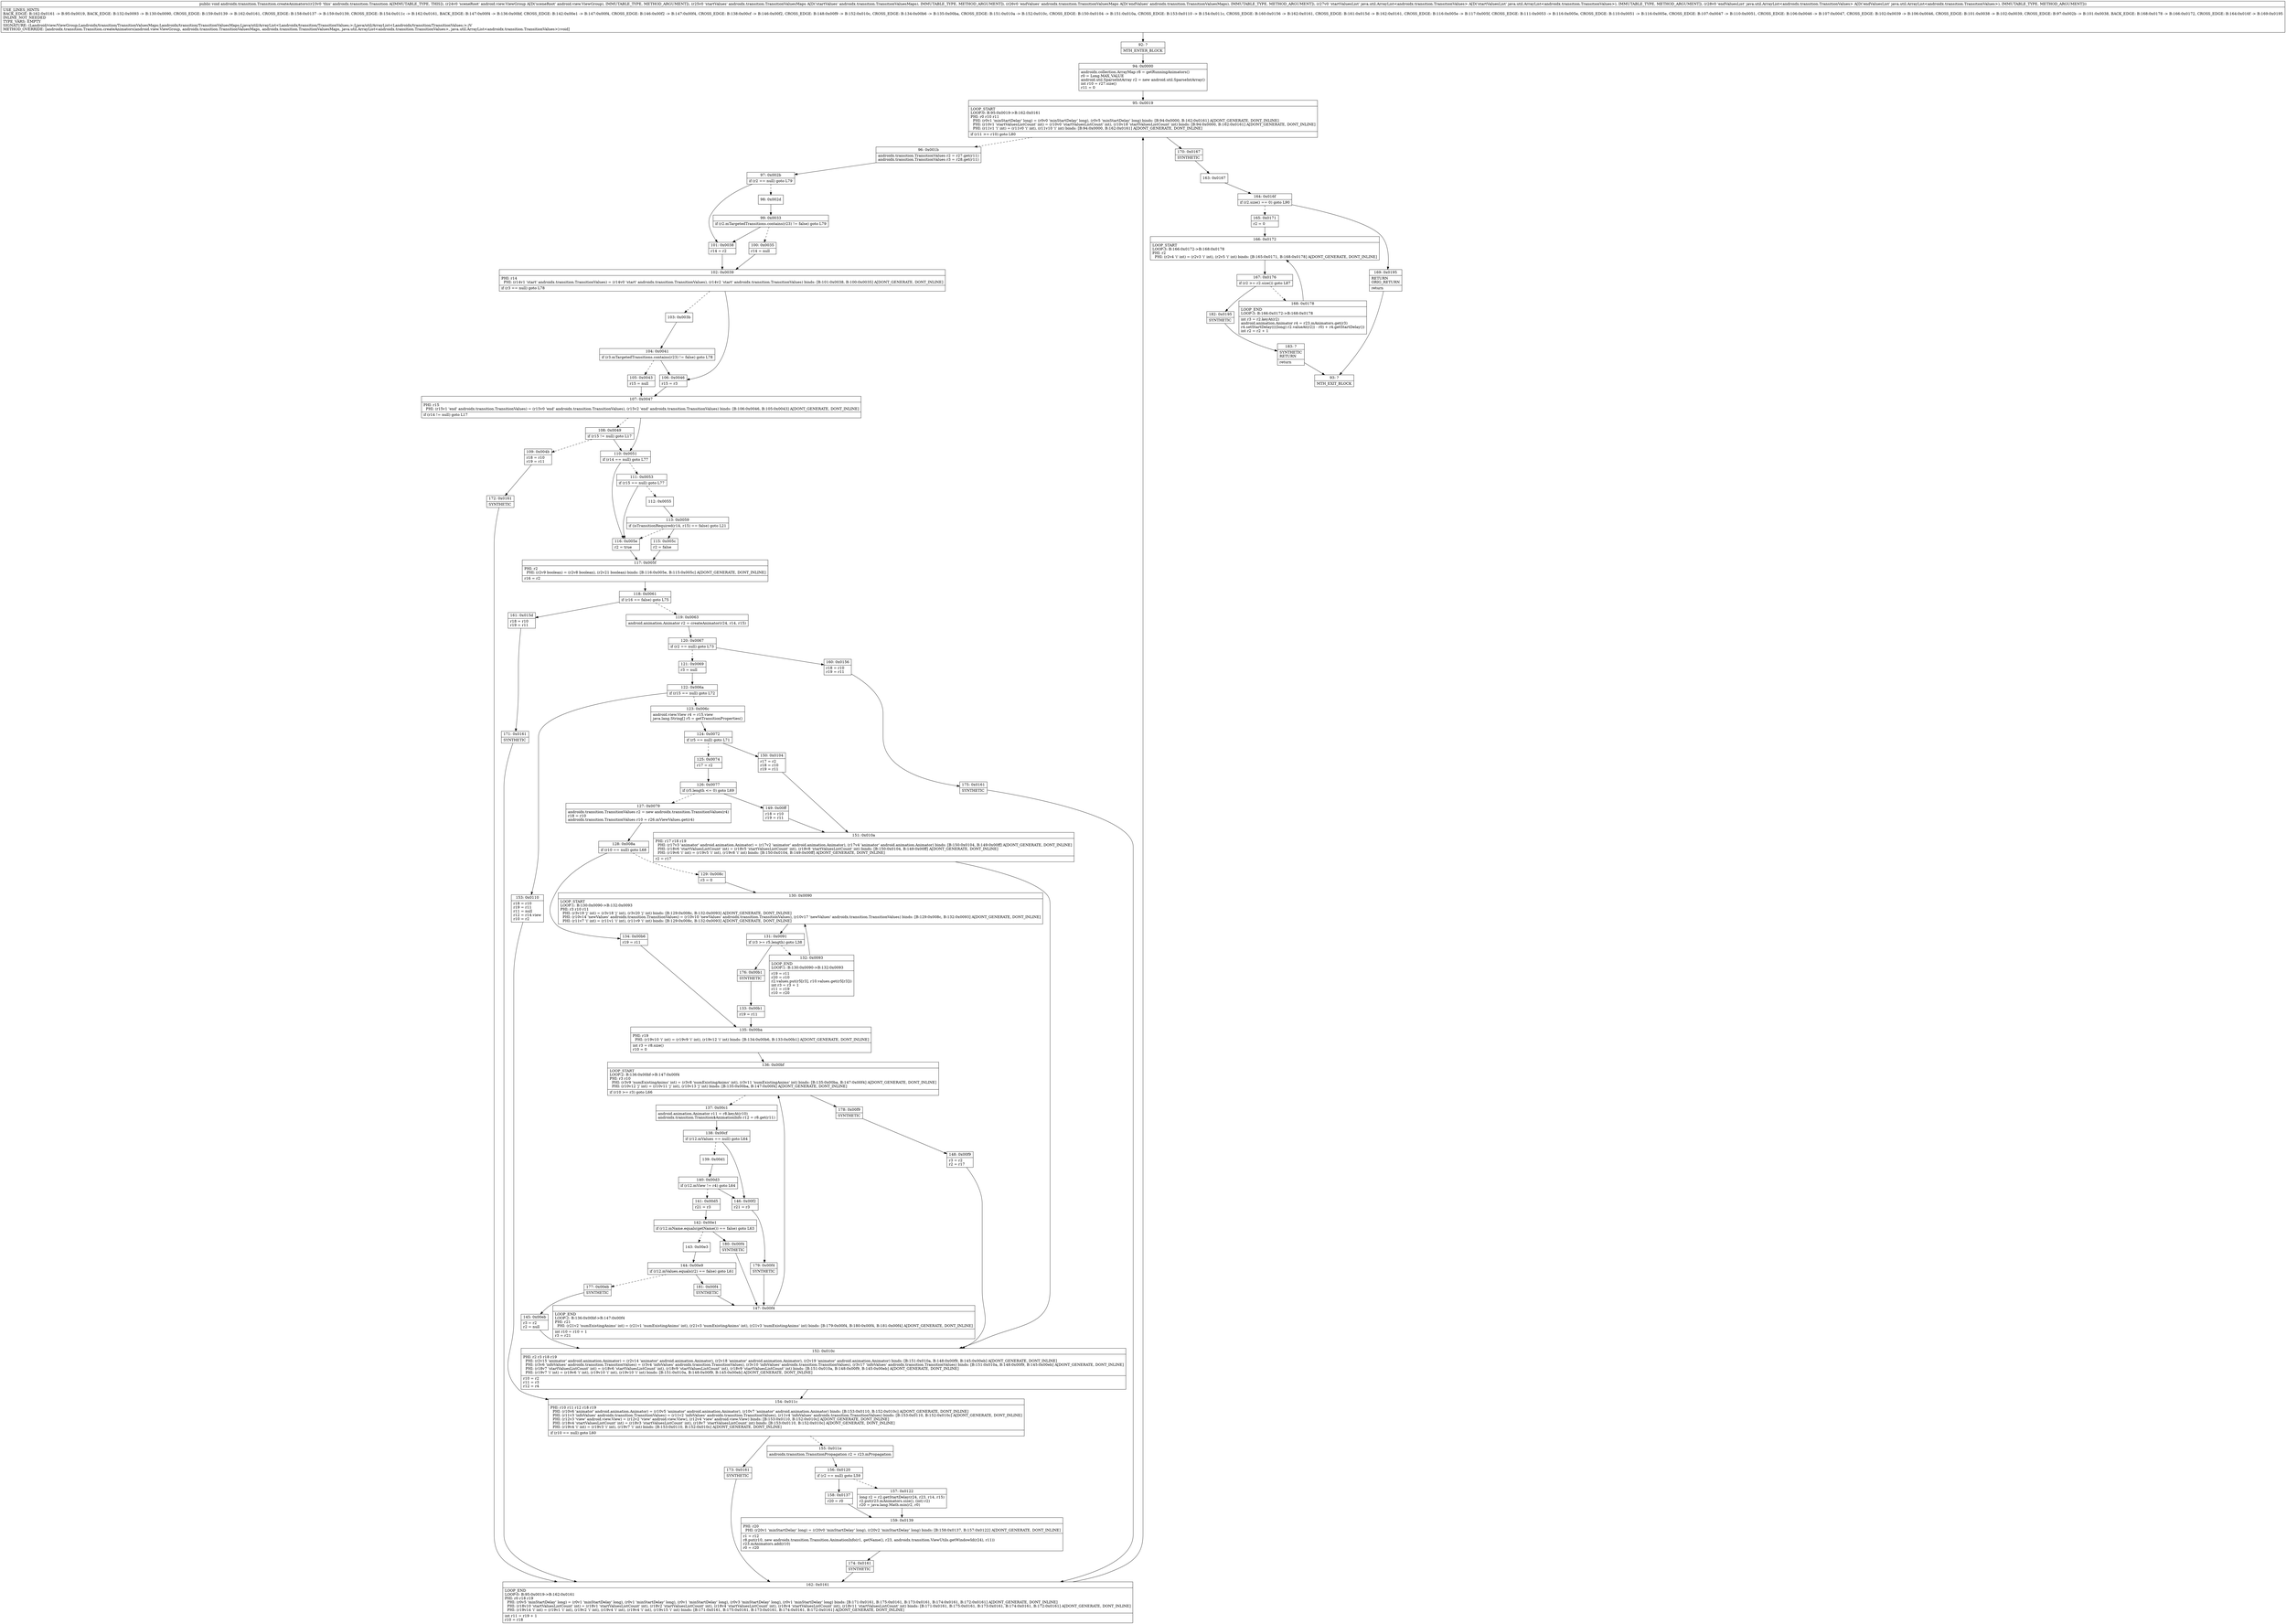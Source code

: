 digraph "CFG forandroidx.transition.Transition.createAnimators(Landroid\/view\/ViewGroup;Landroidx\/transition\/TransitionValuesMaps;Landroidx\/transition\/TransitionValuesMaps;Ljava\/util\/ArrayList;Ljava\/util\/ArrayList;)V" {
Node_92 [shape=record,label="{92\:\ ?|MTH_ENTER_BLOCK\l}"];
Node_94 [shape=record,label="{94\:\ 0x0000|androidx.collection.ArrayMap r8 = getRunningAnimators()\lr0 = Long.MAX_VALUE\landroid.util.SparseIntArray r2 = new android.util.SparseIntArray()\lint r10 = r27.size()\lr11 = 0\l}"];
Node_95 [shape=record,label="{95\:\ 0x0019|LOOP_START\lLOOP:0: B:95:0x0019\-\>B:162:0x0161\lPHI: r0 r10 r11 \l  PHI: (r0v1 'minStartDelay' long) = (r0v0 'minStartDelay' long), (r0v5 'minStartDelay' long) binds: [B:94:0x0000, B:162:0x0161] A[DONT_GENERATE, DONT_INLINE]\l  PHI: (r10v1 'startValuesListCount' int) = (r10v0 'startValuesListCount' int), (r10v18 'startValuesListCount' int) binds: [B:94:0x0000, B:162:0x0161] A[DONT_GENERATE, DONT_INLINE]\l  PHI: (r11v1 'i' int) = (r11v0 'i' int), (r11v10 'i' int) binds: [B:94:0x0000, B:162:0x0161] A[DONT_GENERATE, DONT_INLINE]\l|if (r11 \>= r10) goto L80\l}"];
Node_96 [shape=record,label="{96\:\ 0x001b|androidx.transition.TransitionValues r2 = r27.get(r11)\landroidx.transition.TransitionValues r3 = r28.get(r11)\l}"];
Node_97 [shape=record,label="{97\:\ 0x002b|if (r2 == null) goto L79\l}"];
Node_98 [shape=record,label="{98\:\ 0x002d}"];
Node_99 [shape=record,label="{99\:\ 0x0033|if (r2.mTargetedTransitions.contains(r23) != false) goto L79\l}"];
Node_100 [shape=record,label="{100\:\ 0x0035|r14 = null\l}"];
Node_102 [shape=record,label="{102\:\ 0x0039|PHI: r14 \l  PHI: (r14v1 'start' androidx.transition.TransitionValues) = (r14v0 'start' androidx.transition.TransitionValues), (r14v2 'start' androidx.transition.TransitionValues) binds: [B:101:0x0038, B:100:0x0035] A[DONT_GENERATE, DONT_INLINE]\l|if (r3 == null) goto L78\l}"];
Node_103 [shape=record,label="{103\:\ 0x003b}"];
Node_104 [shape=record,label="{104\:\ 0x0041|if (r3.mTargetedTransitions.contains(r23) != false) goto L78\l}"];
Node_105 [shape=record,label="{105\:\ 0x0043|r15 = null\l}"];
Node_107 [shape=record,label="{107\:\ 0x0047|PHI: r15 \l  PHI: (r15v1 'end' androidx.transition.TransitionValues) = (r15v0 'end' androidx.transition.TransitionValues), (r15v2 'end' androidx.transition.TransitionValues) binds: [B:106:0x0046, B:105:0x0043] A[DONT_GENERATE, DONT_INLINE]\l|if (r14 != null) goto L17\l}"];
Node_108 [shape=record,label="{108\:\ 0x0049|if (r15 != null) goto L17\l}"];
Node_109 [shape=record,label="{109\:\ 0x004b|r18 = r10\lr19 = r11\l}"];
Node_172 [shape=record,label="{172\:\ 0x0161|SYNTHETIC\l}"];
Node_162 [shape=record,label="{162\:\ 0x0161|LOOP_END\lLOOP:0: B:95:0x0019\-\>B:162:0x0161\lPHI: r0 r18 r19 \l  PHI: (r0v5 'minStartDelay' long) = (r0v1 'minStartDelay' long), (r0v1 'minStartDelay' long), (r0v1 'minStartDelay' long), (r0v3 'minStartDelay' long), (r0v1 'minStartDelay' long) binds: [B:171:0x0161, B:175:0x0161, B:173:0x0161, B:174:0x0161, B:172:0x0161] A[DONT_GENERATE, DONT_INLINE]\l  PHI: (r18v10 'startValuesListCount' int) = (r18v1 'startValuesListCount' int), (r18v2 'startValuesListCount' int), (r18v4 'startValuesListCount' int), (r18v4 'startValuesListCount' int), (r18v11 'startValuesListCount' int) binds: [B:171:0x0161, B:175:0x0161, B:173:0x0161, B:174:0x0161, B:172:0x0161] A[DONT_GENERATE, DONT_INLINE]\l  PHI: (r19v14 'i' int) = (r19v1 'i' int), (r19v2 'i' int), (r19v4 'i' int), (r19v4 'i' int), (r19v15 'i' int) binds: [B:171:0x0161, B:175:0x0161, B:173:0x0161, B:174:0x0161, B:172:0x0161] A[DONT_GENERATE, DONT_INLINE]\l|int r11 = r19 + 1\lr10 = r18\l}"];
Node_110 [shape=record,label="{110\:\ 0x0051|if (r14 == null) goto L77\l}"];
Node_111 [shape=record,label="{111\:\ 0x0053|if (r15 == null) goto L77\l}"];
Node_112 [shape=record,label="{112\:\ 0x0055}"];
Node_113 [shape=record,label="{113\:\ 0x0059|if (isTransitionRequired(r14, r15) == false) goto L21\l}"];
Node_115 [shape=record,label="{115\:\ 0x005c|r2 = false\l}"];
Node_117 [shape=record,label="{117\:\ 0x005f|PHI: r2 \l  PHI: (r2v9 boolean) = (r2v8 boolean), (r2v21 boolean) binds: [B:116:0x005e, B:115:0x005c] A[DONT_GENERATE, DONT_INLINE]\l|r16 = r2\l}"];
Node_118 [shape=record,label="{118\:\ 0x0061|if (r16 == false) goto L75\l}"];
Node_119 [shape=record,label="{119\:\ 0x0063|android.animation.Animator r2 = createAnimator(r24, r14, r15)\l}"];
Node_120 [shape=record,label="{120\:\ 0x0067|if (r2 == null) goto L73\l}"];
Node_121 [shape=record,label="{121\:\ 0x0069|r3 = null\l}"];
Node_122 [shape=record,label="{122\:\ 0x006a|if (r15 == null) goto L72\l}"];
Node_123 [shape=record,label="{123\:\ 0x006c|android.view.View r4 = r15.view\ljava.lang.String[] r5 = getTransitionProperties()\l}"];
Node_124 [shape=record,label="{124\:\ 0x0072|if (r5 == null) goto L71\l}"];
Node_125 [shape=record,label="{125\:\ 0x0074|r17 = r2\l}"];
Node_126 [shape=record,label="{126\:\ 0x0077|if (r5.length \<= 0) goto L69\l}"];
Node_127 [shape=record,label="{127\:\ 0x0079|androidx.transition.TransitionValues r2 = new androidx.transition.TransitionValues(r4)\lr18 = r10\landroidx.transition.TransitionValues r10 = r26.mViewValues.get(r4)\l}"];
Node_128 [shape=record,label="{128\:\ 0x008a|if (r10 == null) goto L68\l}"];
Node_129 [shape=record,label="{129\:\ 0x008c|r3 = 0\l}"];
Node_130 [shape=record,label="{130\:\ 0x0090|LOOP_START\lLOOP:1: B:130:0x0090\-\>B:132:0x0093\lPHI: r3 r10 r11 \l  PHI: (r3v19 'j' int) = (r3v18 'j' int), (r3v20 'j' int) binds: [B:129:0x008c, B:132:0x0093] A[DONT_GENERATE, DONT_INLINE]\l  PHI: (r10v14 'newValues' androidx.transition.TransitionValues) = (r10v10 'newValues' androidx.transition.TransitionValues), (r10v17 'newValues' androidx.transition.TransitionValues) binds: [B:129:0x008c, B:132:0x0093] A[DONT_GENERATE, DONT_INLINE]\l  PHI: (r11v7 'i' int) = (r11v1 'i' int), (r11v9 'i' int) binds: [B:129:0x008c, B:132:0x0093] A[DONT_GENERATE, DONT_INLINE]\l}"];
Node_131 [shape=record,label="{131\:\ 0x0091|if (r3 \>= r5.length) goto L38\l}"];
Node_132 [shape=record,label="{132\:\ 0x0093|LOOP_END\lLOOP:1: B:130:0x0090\-\>B:132:0x0093\l|r19 = r11\lr20 = r10\lr2.values.put(r5[r3], r10.values.get(r5[r3]))\lint r3 = r3 + 1\lr11 = r19\lr10 = r20\l}"];
Node_176 [shape=record,label="{176\:\ 0x00b1|SYNTHETIC\l}"];
Node_133 [shape=record,label="{133\:\ 0x00b1|r19 = r11\l}"];
Node_135 [shape=record,label="{135\:\ 0x00ba|PHI: r19 \l  PHI: (r19v10 'i' int) = (r19v9 'i' int), (r19v12 'i' int) binds: [B:134:0x00b6, B:133:0x00b1] A[DONT_GENERATE, DONT_INLINE]\l|int r3 = r8.size()\lr10 = 0\l}"];
Node_136 [shape=record,label="{136\:\ 0x00bf|LOOP_START\lLOOP:2: B:136:0x00bf\-\>B:147:0x00f4\lPHI: r3 r10 \l  PHI: (r3v9 'numExistingAnims' int) = (r3v8 'numExistingAnims' int), (r3v11 'numExistingAnims' int) binds: [B:135:0x00ba, B:147:0x00f4] A[DONT_GENERATE, DONT_INLINE]\l  PHI: (r10v12 'j' int) = (r10v11 'j' int), (r10v13 'j' int) binds: [B:135:0x00ba, B:147:0x00f4] A[DONT_GENERATE, DONT_INLINE]\l|if (r10 \>= r3) goto L66\l}"];
Node_137 [shape=record,label="{137\:\ 0x00c1|android.animation.Animator r11 = r8.keyAt(r10)\landroidx.transition.Transition$AnimationInfo r12 = r8.get(r11)\l}"];
Node_138 [shape=record,label="{138\:\ 0x00cf|if (r12.mValues == null) goto L64\l}"];
Node_139 [shape=record,label="{139\:\ 0x00d1}"];
Node_140 [shape=record,label="{140\:\ 0x00d3|if (r12.mView != r4) goto L64\l}"];
Node_141 [shape=record,label="{141\:\ 0x00d5|r21 = r3\l}"];
Node_142 [shape=record,label="{142\:\ 0x00e1|if (r12.mName.equals(getName()) == false) goto L63\l}"];
Node_143 [shape=record,label="{143\:\ 0x00e3}"];
Node_144 [shape=record,label="{144\:\ 0x00e9|if (r12.mValues.equals(r2) == false) goto L61\l}"];
Node_177 [shape=record,label="{177\:\ 0x00eb|SYNTHETIC\l}"];
Node_145 [shape=record,label="{145\:\ 0x00eb|r3 = r2\lr2 = null\l}"];
Node_152 [shape=record,label="{152\:\ 0x010c|PHI: r2 r3 r18 r19 \l  PHI: (r2v15 'animator' android.animation.Animator) = (r2v14 'animator' android.animation.Animator), (r2v18 'animator' android.animation.Animator), (r2v19 'animator' android.animation.Animator) binds: [B:151:0x010a, B:148:0x00f9, B:145:0x00eb] A[DONT_GENERATE, DONT_INLINE]\l  PHI: (r3v6 'infoValues' androidx.transition.TransitionValues) = (r3v4 'infoValues' androidx.transition.TransitionValues), (r3v10 'infoValues' androidx.transition.TransitionValues), (r3v17 'infoValues' androidx.transition.TransitionValues) binds: [B:151:0x010a, B:148:0x00f9, B:145:0x00eb] A[DONT_GENERATE, DONT_INLINE]\l  PHI: (r18v7 'startValuesListCount' int) = (r18v6 'startValuesListCount' int), (r18v9 'startValuesListCount' int), (r18v9 'startValuesListCount' int) binds: [B:151:0x010a, B:148:0x00f9, B:145:0x00eb] A[DONT_GENERATE, DONT_INLINE]\l  PHI: (r19v7 'i' int) = (r19v6 'i' int), (r19v10 'i' int), (r19v10 'i' int) binds: [B:151:0x010a, B:148:0x00f9, B:145:0x00eb] A[DONT_GENERATE, DONT_INLINE]\l|r10 = r2\lr11 = r3\lr12 = r4\l}"];
Node_154 [shape=record,label="{154\:\ 0x011c|PHI: r10 r11 r12 r18 r19 \l  PHI: (r10v6 'animator' android.animation.Animator) = (r10v5 'animator' android.animation.Animator), (r10v7 'animator' android.animation.Animator) binds: [B:153:0x0110, B:152:0x010c] A[DONT_GENERATE, DONT_INLINE]\l  PHI: (r11v3 'infoValues' androidx.transition.TransitionValues) = (r11v2 'infoValues' androidx.transition.TransitionValues), (r11v4 'infoValues' androidx.transition.TransitionValues) binds: [B:153:0x0110, B:152:0x010c] A[DONT_GENERATE, DONT_INLINE]\l  PHI: (r12v3 'view' android.view.View) = (r12v2 'view' android.view.View), (r12v4 'view' android.view.View) binds: [B:153:0x0110, B:152:0x010c] A[DONT_GENERATE, DONT_INLINE]\l  PHI: (r18v4 'startValuesListCount' int) = (r18v3 'startValuesListCount' int), (r18v7 'startValuesListCount' int) binds: [B:153:0x0110, B:152:0x010c] A[DONT_GENERATE, DONT_INLINE]\l  PHI: (r19v4 'i' int) = (r19v3 'i' int), (r19v7 'i' int) binds: [B:153:0x0110, B:152:0x010c] A[DONT_GENERATE, DONT_INLINE]\l|if (r10 == null) goto L60\l}"];
Node_155 [shape=record,label="{155\:\ 0x011e|androidx.transition.TransitionPropagation r2 = r23.mPropagation\l}"];
Node_156 [shape=record,label="{156\:\ 0x0120|if (r2 == null) goto L59\l}"];
Node_157 [shape=record,label="{157\:\ 0x0122|long r2 = r2.getStartDelay(r24, r23, r14, r15)\lr2.put(r23.mAnimators.size(), (int) r2)\lr20 = java.lang.Math.min(r2, r0)\l}"];
Node_159 [shape=record,label="{159\:\ 0x0139|PHI: r20 \l  PHI: (r20v1 'minStartDelay' long) = (r20v0 'minStartDelay' long), (r20v2 'minStartDelay' long) binds: [B:158:0x0137, B:157:0x0122] A[DONT_GENERATE, DONT_INLINE]\l|r1 = r12\lr8.put(r10, new androidx.transition.Transition.AnimationInfo(r1, getName(), r23, androidx.transition.ViewUtils.getWindowId(r24), r11))\lr23.mAnimators.add(r10)\lr0 = r20\l}"];
Node_174 [shape=record,label="{174\:\ 0x0161|SYNTHETIC\l}"];
Node_158 [shape=record,label="{158\:\ 0x0137|r20 = r0\l}"];
Node_173 [shape=record,label="{173\:\ 0x0161|SYNTHETIC\l}"];
Node_181 [shape=record,label="{181\:\ 0x00f4|SYNTHETIC\l}"];
Node_147 [shape=record,label="{147\:\ 0x00f4|LOOP_END\lLOOP:2: B:136:0x00bf\-\>B:147:0x00f4\lPHI: r21 \l  PHI: (r21v2 'numExistingAnims' int) = (r21v1 'numExistingAnims' int), (r21v3 'numExistingAnims' int), (r21v3 'numExistingAnims' int) binds: [B:179:0x00f4, B:180:0x00f4, B:181:0x00f4] A[DONT_GENERATE, DONT_INLINE]\l|int r10 = r10 + 1\lr3 = r21\l}"];
Node_180 [shape=record,label="{180\:\ 0x00f4|SYNTHETIC\l}"];
Node_146 [shape=record,label="{146\:\ 0x00f2|r21 = r3\l}"];
Node_179 [shape=record,label="{179\:\ 0x00f4|SYNTHETIC\l}"];
Node_178 [shape=record,label="{178\:\ 0x00f9|SYNTHETIC\l}"];
Node_148 [shape=record,label="{148\:\ 0x00f9|r3 = r2\lr2 = r17\l}"];
Node_134 [shape=record,label="{134\:\ 0x00b6|r19 = r11\l}"];
Node_149 [shape=record,label="{149\:\ 0x00ff|r18 = r10\lr19 = r11\l}"];
Node_151 [shape=record,label="{151\:\ 0x010a|PHI: r17 r18 r19 \l  PHI: (r17v3 'animator' android.animation.Animator) = (r17v2 'animator' android.animation.Animator), (r17v4 'animator' android.animation.Animator) binds: [B:150:0x0104, B:149:0x00ff] A[DONT_GENERATE, DONT_INLINE]\l  PHI: (r18v6 'startValuesListCount' int) = (r18v5 'startValuesListCount' int), (r18v8 'startValuesListCount' int) binds: [B:150:0x0104, B:149:0x00ff] A[DONT_GENERATE, DONT_INLINE]\l  PHI: (r19v6 'i' int) = (r19v5 'i' int), (r19v8 'i' int) binds: [B:150:0x0104, B:149:0x00ff] A[DONT_GENERATE, DONT_INLINE]\l|r2 = r17\l}"];
Node_150 [shape=record,label="{150\:\ 0x0104|r17 = r2\lr18 = r10\lr19 = r11\l}"];
Node_153 [shape=record,label="{153\:\ 0x0110|r18 = r10\lr19 = r11\lr11 = null\lr12 = r14.view\lr10 = r2\l}"];
Node_160 [shape=record,label="{160\:\ 0x0156|r18 = r10\lr19 = r11\l}"];
Node_175 [shape=record,label="{175\:\ 0x0161|SYNTHETIC\l}"];
Node_161 [shape=record,label="{161\:\ 0x015d|r18 = r10\lr19 = r11\l}"];
Node_171 [shape=record,label="{171\:\ 0x0161|SYNTHETIC\l}"];
Node_116 [shape=record,label="{116\:\ 0x005e|r2 = true\l}"];
Node_106 [shape=record,label="{106\:\ 0x0046|r15 = r3\l}"];
Node_101 [shape=record,label="{101\:\ 0x0038|r14 = r2\l}"];
Node_170 [shape=record,label="{170\:\ 0x0167|SYNTHETIC\l}"];
Node_163 [shape=record,label="{163\:\ 0x0167}"];
Node_164 [shape=record,label="{164\:\ 0x016f|if (r2.size() == 0) goto L90\l}"];
Node_165 [shape=record,label="{165\:\ 0x0171|r2 = 0\l}"];
Node_166 [shape=record,label="{166\:\ 0x0172|LOOP_START\lLOOP:3: B:166:0x0172\-\>B:168:0x0178\lPHI: r2 \l  PHI: (r2v4 'i' int) = (r2v3 'i' int), (r2v5 'i' int) binds: [B:165:0x0171, B:168:0x0178] A[DONT_GENERATE, DONT_INLINE]\l}"];
Node_167 [shape=record,label="{167\:\ 0x0176|if (r2 \>= r2.size()) goto L87\l}"];
Node_168 [shape=record,label="{168\:\ 0x0178|LOOP_END\lLOOP:3: B:166:0x0172\-\>B:168:0x0178\l|int r3 = r2.keyAt(r2)\landroid.animation.Animator r4 = r23.mAnimators.get(r3)\lr4.setStartDelay((((long) r2.valueAt(r2)) \- r0) + r4.getStartDelay())\lint r2 = r2 + 1\l}"];
Node_182 [shape=record,label="{182\:\ 0x0195|SYNTHETIC\l}"];
Node_183 [shape=record,label="{183\:\ ?|SYNTHETIC\lRETURN\l|return\l}"];
Node_93 [shape=record,label="{93\:\ ?|MTH_EXIT_BLOCK\l}"];
Node_169 [shape=record,label="{169\:\ 0x0195|RETURN\lORIG_RETURN\l|return\l}"];
MethodNode[shape=record,label="{public void androidx.transition.Transition.createAnimators((r23v0 'this' androidx.transition.Transition A[IMMUTABLE_TYPE, THIS]), (r24v0 'sceneRoot' android.view.ViewGroup A[D('sceneRoot' android.view.ViewGroup), IMMUTABLE_TYPE, METHOD_ARGUMENT]), (r25v0 'startValues' androidx.transition.TransitionValuesMaps A[D('startValues' androidx.transition.TransitionValuesMaps), IMMUTABLE_TYPE, METHOD_ARGUMENT]), (r26v0 'endValues' androidx.transition.TransitionValuesMaps A[D('endValues' androidx.transition.TransitionValuesMaps), IMMUTABLE_TYPE, METHOD_ARGUMENT]), (r27v0 'startValuesList' java.util.ArrayList\<androidx.transition.TransitionValues\> A[D('startValuesList' java.util.ArrayList\<androidx.transition.TransitionValues\>), IMMUTABLE_TYPE, METHOD_ARGUMENT]), (r28v0 'endValuesList' java.util.ArrayList\<androidx.transition.TransitionValues\> A[D('endValuesList' java.util.ArrayList\<androidx.transition.TransitionValues\>), IMMUTABLE_TYPE, METHOD_ARGUMENT]))  | USE_LINES_HINTS\lBACK_EDGE: B:162:0x0161 \-\> B:95:0x0019, BACK_EDGE: B:132:0x0093 \-\> B:130:0x0090, CROSS_EDGE: B:159:0x0139 \-\> B:162:0x0161, CROSS_EDGE: B:158:0x0137 \-\> B:159:0x0139, CROSS_EDGE: B:154:0x011c \-\> B:162:0x0161, BACK_EDGE: B:147:0x00f4 \-\> B:136:0x00bf, CROSS_EDGE: B:142:0x00e1 \-\> B:147:0x00f4, CROSS_EDGE: B:146:0x00f2 \-\> B:147:0x00f4, CROSS_EDGE: B:138:0x00cf \-\> B:146:0x00f2, CROSS_EDGE: B:148:0x00f9 \-\> B:152:0x010c, CROSS_EDGE: B:134:0x00b6 \-\> B:135:0x00ba, CROSS_EDGE: B:151:0x010a \-\> B:152:0x010c, CROSS_EDGE: B:150:0x0104 \-\> B:151:0x010a, CROSS_EDGE: B:153:0x0110 \-\> B:154:0x011c, CROSS_EDGE: B:160:0x0156 \-\> B:162:0x0161, CROSS_EDGE: B:161:0x015d \-\> B:162:0x0161, CROSS_EDGE: B:116:0x005e \-\> B:117:0x005f, CROSS_EDGE: B:111:0x0053 \-\> B:116:0x005e, CROSS_EDGE: B:110:0x0051 \-\> B:116:0x005e, CROSS_EDGE: B:107:0x0047 \-\> B:110:0x0051, CROSS_EDGE: B:106:0x0046 \-\> B:107:0x0047, CROSS_EDGE: B:102:0x0039 \-\> B:106:0x0046, CROSS_EDGE: B:101:0x0038 \-\> B:102:0x0039, CROSS_EDGE: B:97:0x002b \-\> B:101:0x0038, BACK_EDGE: B:168:0x0178 \-\> B:166:0x0172, CROSS_EDGE: B:164:0x016f \-\> B:169:0x0195\lINLINE_NOT_NEEDED\lTYPE_VARS: EMPTY\lSIGNATURE: (Landroid\/view\/ViewGroup;Landroidx\/transition\/TransitionValuesMaps;Landroidx\/transition\/TransitionValuesMaps;Ljava\/util\/ArrayList\<Landroidx\/transition\/TransitionValues;\>;Ljava\/util\/ArrayList\<Landroidx\/transition\/TransitionValues;\>;)V\lMETHOD_OVERRIDE: [androidx.transition.Transition.createAnimators(android.view.ViewGroup, androidx.transition.TransitionValuesMaps, androidx.transition.TransitionValuesMaps, java.util.ArrayList\<androidx.transition.TransitionValues\>, java.util.ArrayList\<androidx.transition.TransitionValues\>):void]\l}"];
MethodNode -> Node_92;Node_92 -> Node_94;
Node_94 -> Node_95;
Node_95 -> Node_96[style=dashed];
Node_95 -> Node_170;
Node_96 -> Node_97;
Node_97 -> Node_98[style=dashed];
Node_97 -> Node_101;
Node_98 -> Node_99;
Node_99 -> Node_100[style=dashed];
Node_99 -> Node_101;
Node_100 -> Node_102;
Node_102 -> Node_103[style=dashed];
Node_102 -> Node_106;
Node_103 -> Node_104;
Node_104 -> Node_105[style=dashed];
Node_104 -> Node_106;
Node_105 -> Node_107;
Node_107 -> Node_108[style=dashed];
Node_107 -> Node_110;
Node_108 -> Node_109[style=dashed];
Node_108 -> Node_110;
Node_109 -> Node_172;
Node_172 -> Node_162;
Node_162 -> Node_95;
Node_110 -> Node_111[style=dashed];
Node_110 -> Node_116;
Node_111 -> Node_112[style=dashed];
Node_111 -> Node_116;
Node_112 -> Node_113;
Node_113 -> Node_115;
Node_113 -> Node_116[style=dashed];
Node_115 -> Node_117;
Node_117 -> Node_118;
Node_118 -> Node_119[style=dashed];
Node_118 -> Node_161;
Node_119 -> Node_120;
Node_120 -> Node_121[style=dashed];
Node_120 -> Node_160;
Node_121 -> Node_122;
Node_122 -> Node_123[style=dashed];
Node_122 -> Node_153;
Node_123 -> Node_124;
Node_124 -> Node_125[style=dashed];
Node_124 -> Node_150;
Node_125 -> Node_126;
Node_126 -> Node_127[style=dashed];
Node_126 -> Node_149;
Node_127 -> Node_128;
Node_128 -> Node_129[style=dashed];
Node_128 -> Node_134;
Node_129 -> Node_130;
Node_130 -> Node_131;
Node_131 -> Node_132[style=dashed];
Node_131 -> Node_176;
Node_132 -> Node_130;
Node_176 -> Node_133;
Node_133 -> Node_135;
Node_135 -> Node_136;
Node_136 -> Node_137[style=dashed];
Node_136 -> Node_178;
Node_137 -> Node_138;
Node_138 -> Node_139[style=dashed];
Node_138 -> Node_146;
Node_139 -> Node_140;
Node_140 -> Node_141[style=dashed];
Node_140 -> Node_146;
Node_141 -> Node_142;
Node_142 -> Node_143[style=dashed];
Node_142 -> Node_180;
Node_143 -> Node_144;
Node_144 -> Node_177[style=dashed];
Node_144 -> Node_181;
Node_177 -> Node_145;
Node_145 -> Node_152;
Node_152 -> Node_154;
Node_154 -> Node_155[style=dashed];
Node_154 -> Node_173;
Node_155 -> Node_156;
Node_156 -> Node_157[style=dashed];
Node_156 -> Node_158;
Node_157 -> Node_159;
Node_159 -> Node_174;
Node_174 -> Node_162;
Node_158 -> Node_159;
Node_173 -> Node_162;
Node_181 -> Node_147;
Node_147 -> Node_136;
Node_180 -> Node_147;
Node_146 -> Node_179;
Node_179 -> Node_147;
Node_178 -> Node_148;
Node_148 -> Node_152;
Node_134 -> Node_135;
Node_149 -> Node_151;
Node_151 -> Node_152;
Node_150 -> Node_151;
Node_153 -> Node_154;
Node_160 -> Node_175;
Node_175 -> Node_162;
Node_161 -> Node_171;
Node_171 -> Node_162;
Node_116 -> Node_117;
Node_106 -> Node_107;
Node_101 -> Node_102;
Node_170 -> Node_163;
Node_163 -> Node_164;
Node_164 -> Node_165[style=dashed];
Node_164 -> Node_169;
Node_165 -> Node_166;
Node_166 -> Node_167;
Node_167 -> Node_168[style=dashed];
Node_167 -> Node_182;
Node_168 -> Node_166;
Node_182 -> Node_183;
Node_183 -> Node_93;
Node_169 -> Node_93;
}

